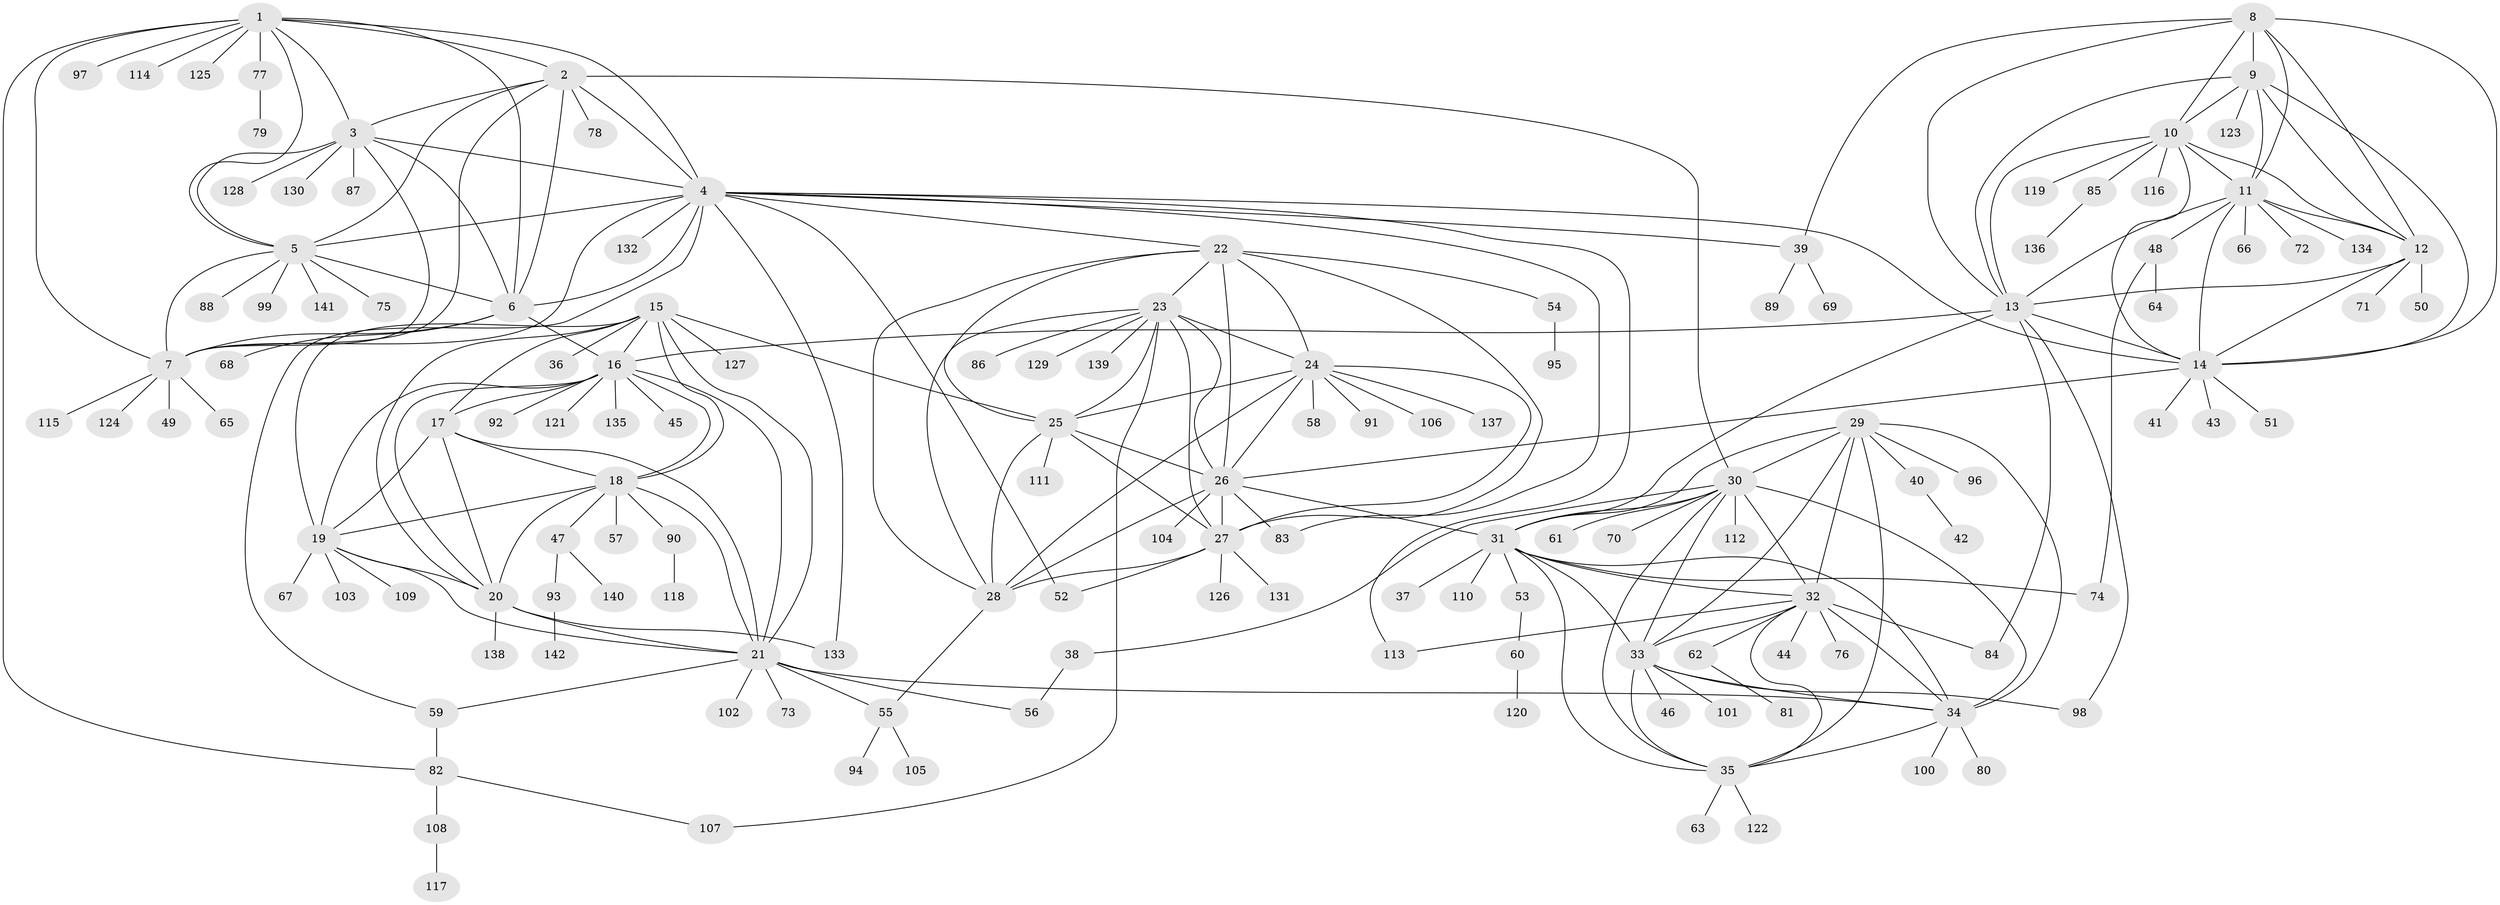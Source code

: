// Generated by graph-tools (version 1.1) at 2025/55/03/09/25 04:55:10]
// undirected, 142 vertices, 235 edges
graph export_dot {
graph [start="1"]
  node [color=gray90,style=filled];
  1;
  2;
  3;
  4;
  5;
  6;
  7;
  8;
  9;
  10;
  11;
  12;
  13;
  14;
  15;
  16;
  17;
  18;
  19;
  20;
  21;
  22;
  23;
  24;
  25;
  26;
  27;
  28;
  29;
  30;
  31;
  32;
  33;
  34;
  35;
  36;
  37;
  38;
  39;
  40;
  41;
  42;
  43;
  44;
  45;
  46;
  47;
  48;
  49;
  50;
  51;
  52;
  53;
  54;
  55;
  56;
  57;
  58;
  59;
  60;
  61;
  62;
  63;
  64;
  65;
  66;
  67;
  68;
  69;
  70;
  71;
  72;
  73;
  74;
  75;
  76;
  77;
  78;
  79;
  80;
  81;
  82;
  83;
  84;
  85;
  86;
  87;
  88;
  89;
  90;
  91;
  92;
  93;
  94;
  95;
  96;
  97;
  98;
  99;
  100;
  101;
  102;
  103;
  104;
  105;
  106;
  107;
  108;
  109;
  110;
  111;
  112;
  113;
  114;
  115;
  116;
  117;
  118;
  119;
  120;
  121;
  122;
  123;
  124;
  125;
  126;
  127;
  128;
  129;
  130;
  131;
  132;
  133;
  134;
  135;
  136;
  137;
  138;
  139;
  140;
  141;
  142;
  1 -- 2;
  1 -- 3;
  1 -- 4;
  1 -- 5;
  1 -- 6;
  1 -- 7;
  1 -- 77;
  1 -- 82;
  1 -- 97;
  1 -- 114;
  1 -- 125;
  2 -- 3;
  2 -- 4;
  2 -- 5;
  2 -- 6;
  2 -- 7;
  2 -- 30;
  2 -- 78;
  3 -- 4;
  3 -- 5;
  3 -- 6;
  3 -- 7;
  3 -- 87;
  3 -- 128;
  3 -- 130;
  4 -- 5;
  4 -- 6;
  4 -- 7;
  4 -- 14;
  4 -- 22;
  4 -- 39;
  4 -- 52;
  4 -- 59;
  4 -- 83;
  4 -- 113;
  4 -- 132;
  4 -- 133;
  5 -- 6;
  5 -- 7;
  5 -- 75;
  5 -- 88;
  5 -- 99;
  5 -- 141;
  6 -- 7;
  6 -- 16;
  6 -- 68;
  7 -- 49;
  7 -- 65;
  7 -- 115;
  7 -- 124;
  8 -- 9;
  8 -- 10;
  8 -- 11;
  8 -- 12;
  8 -- 13;
  8 -- 14;
  8 -- 39;
  9 -- 10;
  9 -- 11;
  9 -- 12;
  9 -- 13;
  9 -- 14;
  9 -- 123;
  10 -- 11;
  10 -- 12;
  10 -- 13;
  10 -- 14;
  10 -- 85;
  10 -- 116;
  10 -- 119;
  11 -- 12;
  11 -- 13;
  11 -- 14;
  11 -- 48;
  11 -- 66;
  11 -- 72;
  11 -- 134;
  12 -- 13;
  12 -- 14;
  12 -- 50;
  12 -- 71;
  13 -- 14;
  13 -- 16;
  13 -- 31;
  13 -- 84;
  13 -- 98;
  14 -- 26;
  14 -- 41;
  14 -- 43;
  14 -- 51;
  15 -- 16;
  15 -- 17;
  15 -- 18;
  15 -- 19;
  15 -- 20;
  15 -- 21;
  15 -- 25;
  15 -- 36;
  15 -- 127;
  16 -- 17;
  16 -- 18;
  16 -- 19;
  16 -- 20;
  16 -- 21;
  16 -- 45;
  16 -- 92;
  16 -- 121;
  16 -- 135;
  17 -- 18;
  17 -- 19;
  17 -- 20;
  17 -- 21;
  18 -- 19;
  18 -- 20;
  18 -- 21;
  18 -- 47;
  18 -- 57;
  18 -- 90;
  19 -- 20;
  19 -- 21;
  19 -- 67;
  19 -- 103;
  19 -- 109;
  20 -- 21;
  20 -- 133;
  20 -- 138;
  21 -- 34;
  21 -- 55;
  21 -- 56;
  21 -- 59;
  21 -- 73;
  21 -- 102;
  22 -- 23;
  22 -- 24;
  22 -- 25;
  22 -- 26;
  22 -- 27;
  22 -- 28;
  22 -- 54;
  23 -- 24;
  23 -- 25;
  23 -- 26;
  23 -- 27;
  23 -- 28;
  23 -- 86;
  23 -- 107;
  23 -- 129;
  23 -- 139;
  24 -- 25;
  24 -- 26;
  24 -- 27;
  24 -- 28;
  24 -- 58;
  24 -- 91;
  24 -- 106;
  24 -- 137;
  25 -- 26;
  25 -- 27;
  25 -- 28;
  25 -- 111;
  26 -- 27;
  26 -- 28;
  26 -- 31;
  26 -- 83;
  26 -- 104;
  27 -- 28;
  27 -- 52;
  27 -- 126;
  27 -- 131;
  28 -- 55;
  29 -- 30;
  29 -- 31;
  29 -- 32;
  29 -- 33;
  29 -- 34;
  29 -- 35;
  29 -- 40;
  29 -- 96;
  30 -- 31;
  30 -- 32;
  30 -- 33;
  30 -- 34;
  30 -- 35;
  30 -- 38;
  30 -- 61;
  30 -- 70;
  30 -- 112;
  31 -- 32;
  31 -- 33;
  31 -- 34;
  31 -- 35;
  31 -- 37;
  31 -- 53;
  31 -- 74;
  31 -- 110;
  32 -- 33;
  32 -- 34;
  32 -- 35;
  32 -- 44;
  32 -- 62;
  32 -- 76;
  32 -- 84;
  32 -- 113;
  33 -- 34;
  33 -- 35;
  33 -- 46;
  33 -- 98;
  33 -- 101;
  34 -- 35;
  34 -- 80;
  34 -- 100;
  35 -- 63;
  35 -- 122;
  38 -- 56;
  39 -- 69;
  39 -- 89;
  40 -- 42;
  47 -- 93;
  47 -- 140;
  48 -- 64;
  48 -- 74;
  53 -- 60;
  54 -- 95;
  55 -- 94;
  55 -- 105;
  59 -- 82;
  60 -- 120;
  62 -- 81;
  77 -- 79;
  82 -- 107;
  82 -- 108;
  85 -- 136;
  90 -- 118;
  93 -- 142;
  108 -- 117;
}

